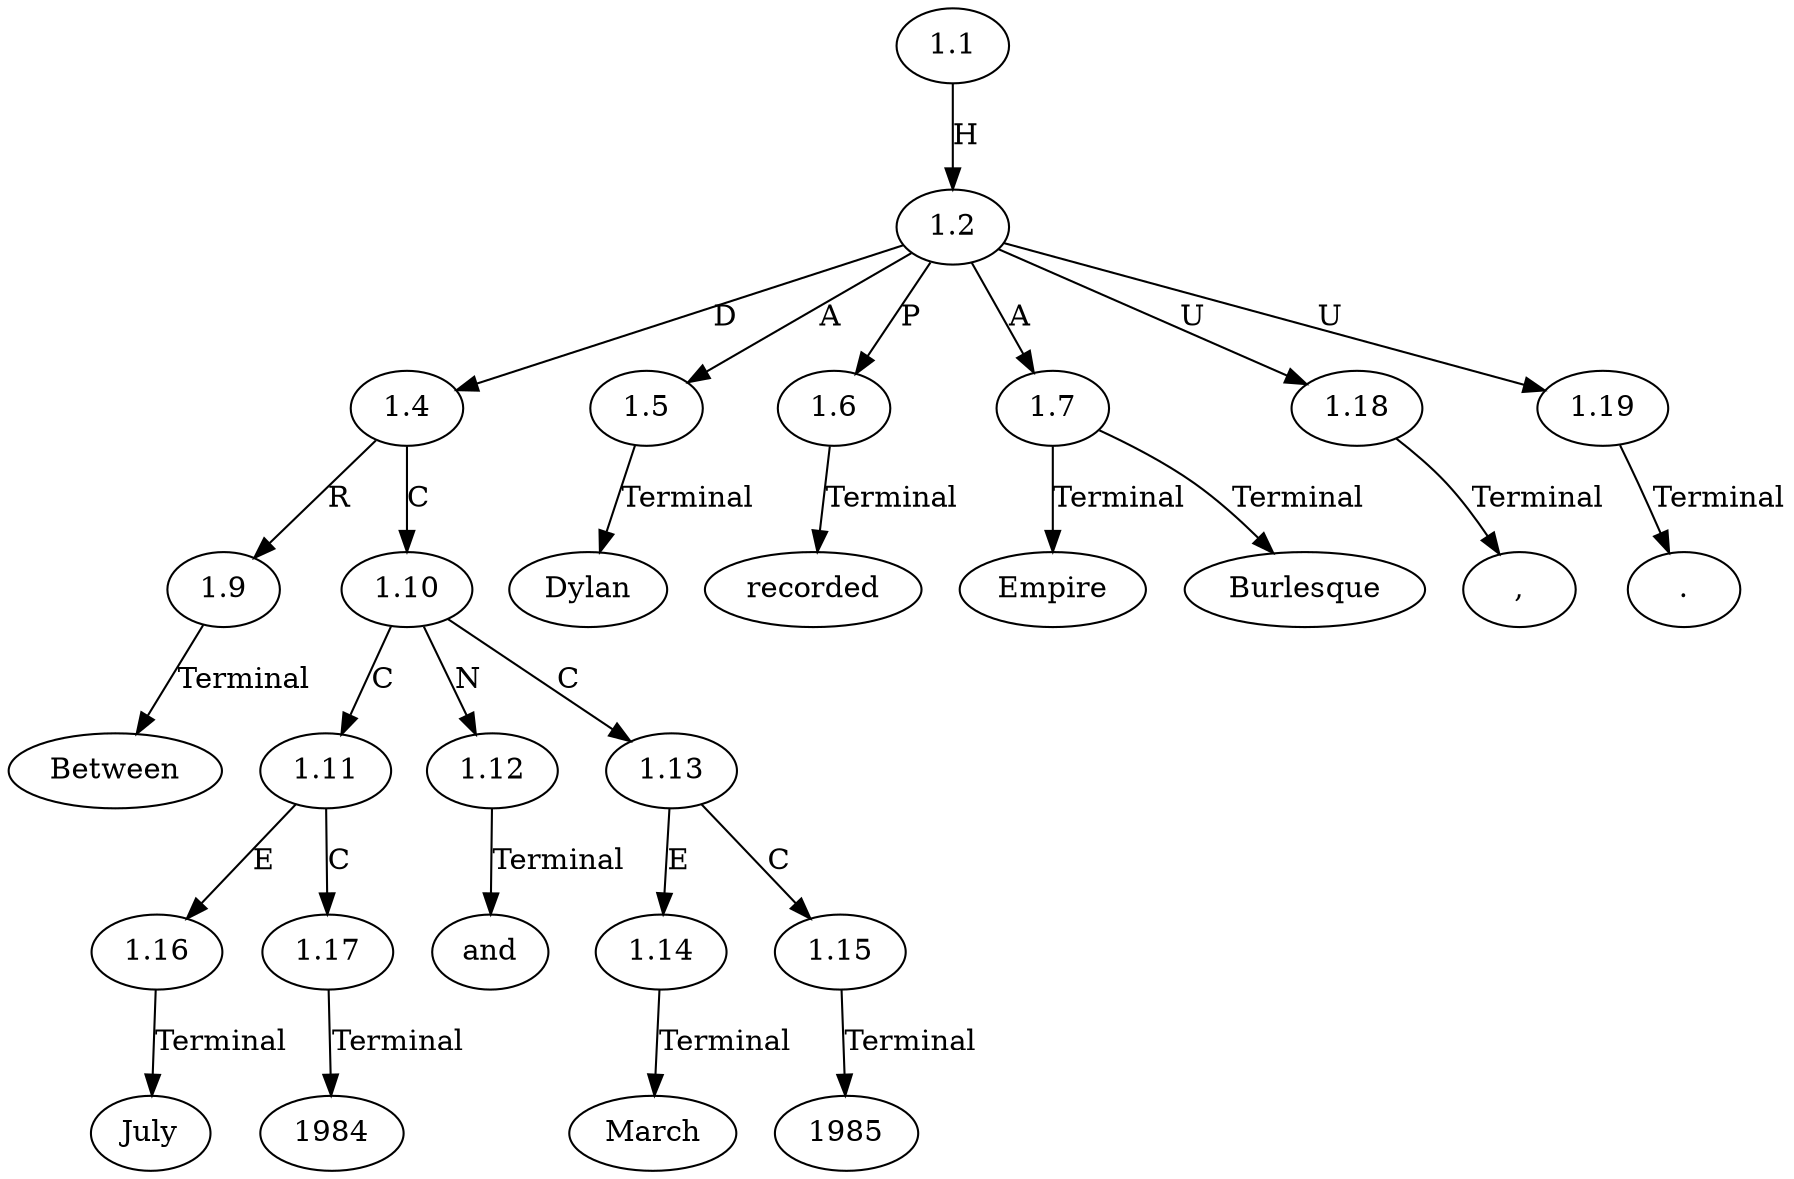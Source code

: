 // Graph
digraph {
	0.1 [label=Between ordering=out]
	0.10 [label=Empire ordering=out]
	0.11 [label=Burlesque ordering=out]
	0.12 [label="." ordering=out]
	0.2 [label=July ordering=out]
	0.3 [label=1984 ordering=out]
	0.4 [label=and ordering=out]
	0.5 [label=March ordering=out]
	0.6 [label=1985 ordering=out]
	0.7 [label="," ordering=out]
	0.8 [label=Dylan ordering=out]
	0.9 [label=recorded ordering=out]
	1.1 [label=1.1 ordering=out]
	1.2 [label=1.2 ordering=out]
	1.4 [label=1.4 ordering=out]
	1.5 [label=1.5 ordering=out]
	1.6 [label=1.6 ordering=out]
	1.7 [label=1.7 ordering=out]
	1.9 [label=1.9 ordering=out]
	1.10 [label=1.10 ordering=out]
	1.11 [label=1.11 ordering=out]
	1.12 [label=1.12 ordering=out]
	1.13 [label=1.13 ordering=out]
	1.14 [label=1.14 ordering=out]
	1.15 [label=1.15 ordering=out]
	1.16 [label=1.16 ordering=out]
	1.17 [label=1.17 ordering=out]
	1.18 [label=1.18 ordering=out]
	1.19 [label=1.19 ordering=out]
	1.1 -> 1.2 [label=H ordering=out]
	1.2 -> 1.4 [label=D ordering=out]
	1.2 -> 1.5 [label=A ordering=out]
	1.2 -> 1.6 [label=P ordering=out]
	1.2 -> 1.7 [label=A ordering=out]
	1.2 -> 1.18 [label=U ordering=out]
	1.2 -> 1.19 [label=U ordering=out]
	1.4 -> 1.9 [label=R ordering=out]
	1.4 -> 1.10 [label=C ordering=out]
	1.5 -> 0.8 [label=Terminal ordering=out]
	1.6 -> 0.9 [label=Terminal ordering=out]
	1.7 -> 0.10 [label=Terminal ordering=out]
	1.7 -> 0.11 [label=Terminal ordering=out]
	1.9 -> 0.1 [label=Terminal ordering=out]
	1.10 -> 1.11 [label=C ordering=out]
	1.10 -> 1.12 [label=N ordering=out]
	1.10 -> 1.13 [label=C ordering=out]
	1.11 -> 1.16 [label=E ordering=out]
	1.11 -> 1.17 [label=C ordering=out]
	1.12 -> 0.4 [label=Terminal ordering=out]
	1.13 -> 1.14 [label=E ordering=out]
	1.13 -> 1.15 [label=C ordering=out]
	1.14 -> 0.5 [label=Terminal ordering=out]
	1.15 -> 0.6 [label=Terminal ordering=out]
	1.16 -> 0.2 [label=Terminal ordering=out]
	1.17 -> 0.3 [label=Terminal ordering=out]
	1.18 -> 0.7 [label=Terminal ordering=out]
	1.19 -> 0.12 [label=Terminal ordering=out]
}
